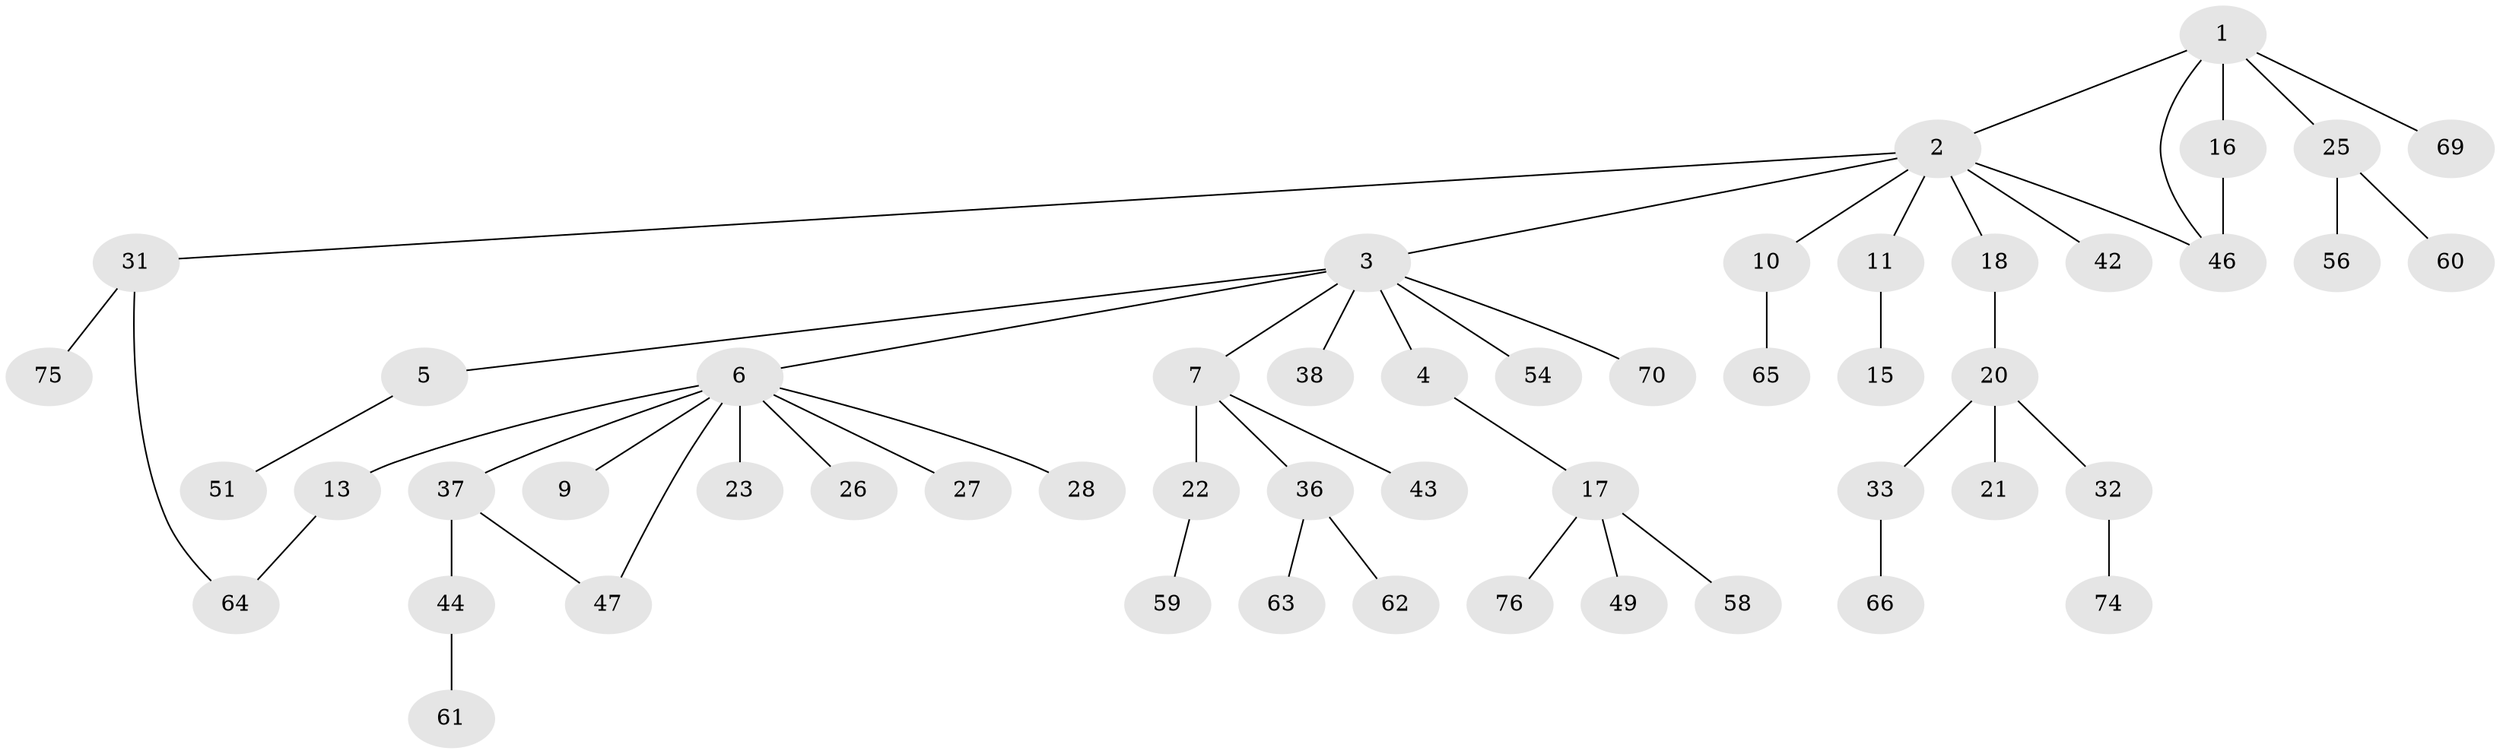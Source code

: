 // original degree distribution, {4: 0.06493506493506493, 7: 0.012987012987012988, 9: 0.012987012987012988, 3: 0.19480519480519481, 8: 0.012987012987012988, 2: 0.22077922077922077, 1: 0.4805194805194805}
// Generated by graph-tools (version 1.1) at 2025/10/02/27/25 16:10:54]
// undirected, 52 vertices, 55 edges
graph export_dot {
graph [start="1"]
  node [color=gray90,style=filled];
  1 [super="+52"];
  2 [super="+12"];
  3 [super="+55"];
  4 [super="+14"];
  5 [super="+67"];
  6 [super="+8"];
  7 [super="+35"];
  9 [super="+34"];
  10 [super="+24"];
  11;
  13 [super="+48"];
  15;
  16;
  17 [super="+19"];
  18;
  20 [super="+29"];
  21 [super="+72"];
  22 [super="+30"];
  23;
  25 [super="+45"];
  26;
  27 [super="+39"];
  28;
  31 [super="+40"];
  32 [super="+57"];
  33 [super="+53"];
  36 [super="+41"];
  37 [super="+73"];
  38;
  42;
  43;
  44 [super="+50"];
  46 [super="+77"];
  47;
  49;
  51;
  54 [super="+68"];
  56;
  58;
  59;
  60;
  61;
  62;
  63;
  64 [super="+71"];
  65;
  66;
  69;
  70;
  74;
  75;
  76;
  1 -- 2;
  1 -- 16;
  1 -- 25;
  1 -- 69;
  1 -- 46;
  2 -- 3;
  2 -- 10;
  2 -- 11;
  2 -- 18;
  2 -- 42;
  2 -- 46;
  2 -- 31;
  3 -- 4;
  3 -- 5;
  3 -- 6;
  3 -- 7;
  3 -- 38;
  3 -- 54;
  3 -- 70;
  4 -- 17;
  5 -- 51;
  6 -- 23;
  6 -- 37;
  6 -- 9;
  6 -- 13;
  6 -- 47;
  6 -- 26;
  6 -- 27;
  6 -- 28;
  7 -- 22;
  7 -- 43;
  7 -- 36;
  10 -- 65;
  11 -- 15;
  13 -- 64;
  16 -- 46;
  17 -- 49;
  17 -- 76;
  17 -- 58;
  18 -- 20;
  20 -- 21;
  20 -- 33;
  20 -- 32;
  22 -- 59;
  25 -- 56;
  25 -- 60;
  31 -- 64;
  31 -- 75;
  32 -- 74;
  33 -- 66;
  36 -- 63;
  36 -- 62;
  37 -- 44;
  37 -- 47;
  44 -- 61;
}
